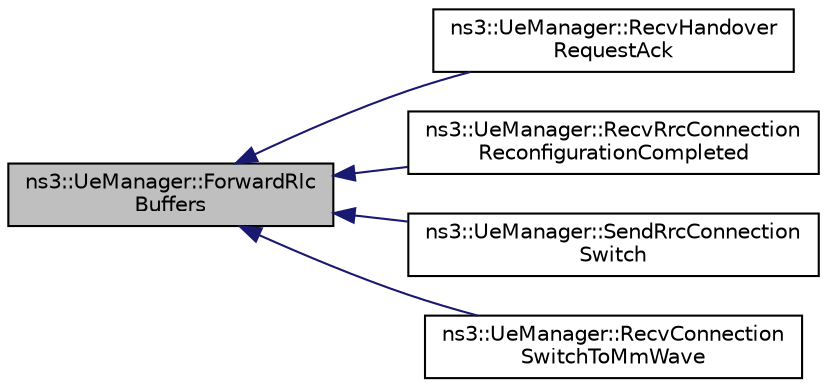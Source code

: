 digraph "ns3::UeManager::ForwardRlcBuffers"
{
  edge [fontname="Helvetica",fontsize="10",labelfontname="Helvetica",labelfontsize="10"];
  node [fontname="Helvetica",fontsize="10",shape=record];
  rankdir="LR";
  Node1 [label="ns3::UeManager::ForwardRlc\lBuffers",height=0.2,width=0.4,color="black", fillcolor="grey75", style="filled", fontcolor="black"];
  Node1 -> Node2 [dir="back",color="midnightblue",fontsize="10",style="solid"];
  Node2 [label="ns3::UeManager::RecvHandover\lRequestAck",height=0.2,width=0.4,color="black", fillcolor="white", style="filled",URL="$de/d99/classns3_1_1UeManager.html#ad2e93daf91532b0fd263355b2416330d"];
  Node1 -> Node3 [dir="back",color="midnightblue",fontsize="10",style="solid"];
  Node3 [label="ns3::UeManager::RecvRrcConnection\lReconfigurationCompleted",height=0.2,width=0.4,color="black", fillcolor="white", style="filled",URL="$de/d99/classns3_1_1UeManager.html#a767171084a3ea38162758d145b705e2a",tooltip="Part of the RRC protocol. Implement the LteEnbRrcSapProvider::RecvRrcConnectionReconfigurationComplet..."];
  Node1 -> Node4 [dir="back",color="midnightblue",fontsize="10",style="solid"];
  Node4 [label="ns3::UeManager::SendRrcConnection\lSwitch",height=0.2,width=0.4,color="black", fillcolor="white", style="filled",URL="$de/d99/classns3_1_1UeManager.html#ab36bf5ac97f7023d2ef825124f95f839"];
  Node1 -> Node5 [dir="back",color="midnightblue",fontsize="10",style="solid"];
  Node5 [label="ns3::UeManager::RecvConnection\lSwitchToMmWave",height=0.2,width=0.4,color="black", fillcolor="white", style="filled",URL="$de/d99/classns3_1_1UeManager.html#a258642f79552f6e9ac3116470085286e"];
}
